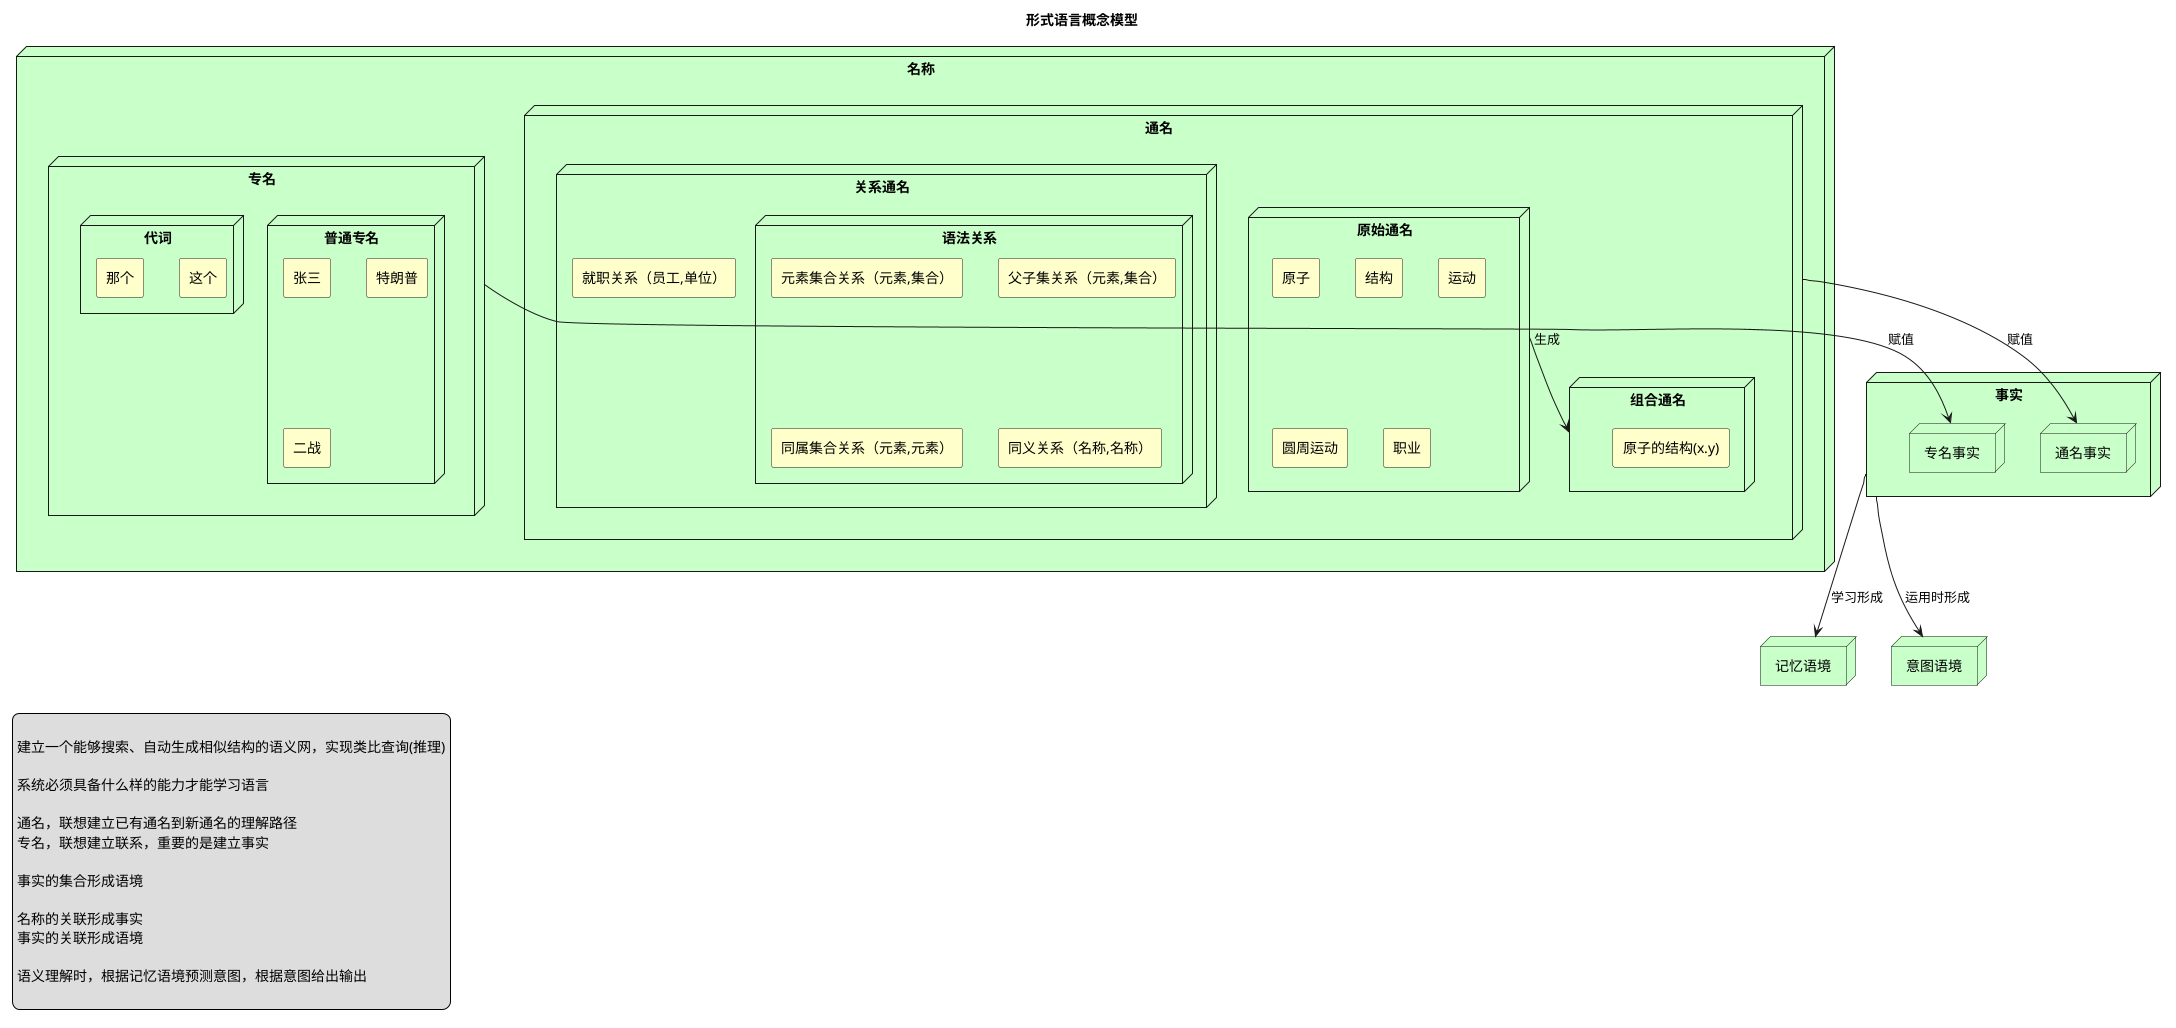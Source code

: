 @startuml

sprite $bProcess jar:archimate/business-process
sprite $aService jar:archimate/application-service
sprite $aComponent jar:archimate/application-component
sprite $bEvent jar:archimate/business-event
sprite $aEquipment jar:archimate/physical-equipment

title 形式语言概念模型

node  "名称" #TECHNOLOGY{

    node  "通名" #TECHNOLOGY{

        node  "原始通名" as 原始通名 #TECHNOLOGY{
            archimate #Business "原子"
            archimate #Business "结构"
            archimate #Business "运动"
            archimate #Business "圆周运动"
            archimate #Business "职业"
        }

        node  "关系通名" as 关系通名 #TECHNOLOGY{
            archimate #Business "就职关系（员工,单位）"

            node  "语法关系" as 语法关系 #TECHNOLOGY{
                archimate #Business "元素集合关系（元素,集合）"
                archimate #Business "父子集关系（元素,集合）"
                archimate #Business "同属集合关系（元素,元素）"
                archimate #Business "同义关系（名称,名称）"
            }
        }

        node  "组合通名" as 组合通名  #TECHNOLOGY{
            archimate #Business "原子的结构(x.y)"
        }

        原始通名 --> 组合通名:生成
    }

    node  "专名" #TECHNOLOGY{
        node  "普通专名" #TECHNOLOGY{
            archimate #Business "张三"
            archimate #Business "特朗普"
            archimate #Business "二战"
        }

        node  "代词" #TECHNOLOGY{
            archimate #Business "这个"
            archimate #Business "那个"
        }
    }
}

node  "事实" as 事实 #TECHNOLOGY{

    node  "通名事实" as 通名事实 #TECHNOLOGY{

    }

    node  "专名事实" as 专名事实 #TECHNOLOGY{

    }
    专名 --> 专名事实:赋值
    通名 --> 通名事实:赋值

}



node  "记忆语境" as 记忆语境 #TECHNOLOGY{

}
事实 --> 记忆语境:学习形成

node  "意图语境" as 意图语境 #TECHNOLOGY{

}
事实 --> 意图语境:运用时形成



legend left

建立一个能够搜索、自动生成相似结构的语义网，实现类比查询(推理)

系统必须具备什么样的能力才能学习语言

通名，联想建立已有通名到新通名的理解路径
专名，联想建立联系，重要的是建立事实

事实的集合形成语境

名称的关联形成事实
事实的关联形成语境

语义理解时，根据记忆语境预测意图，根据意图给出输出

endlegend

@enduml